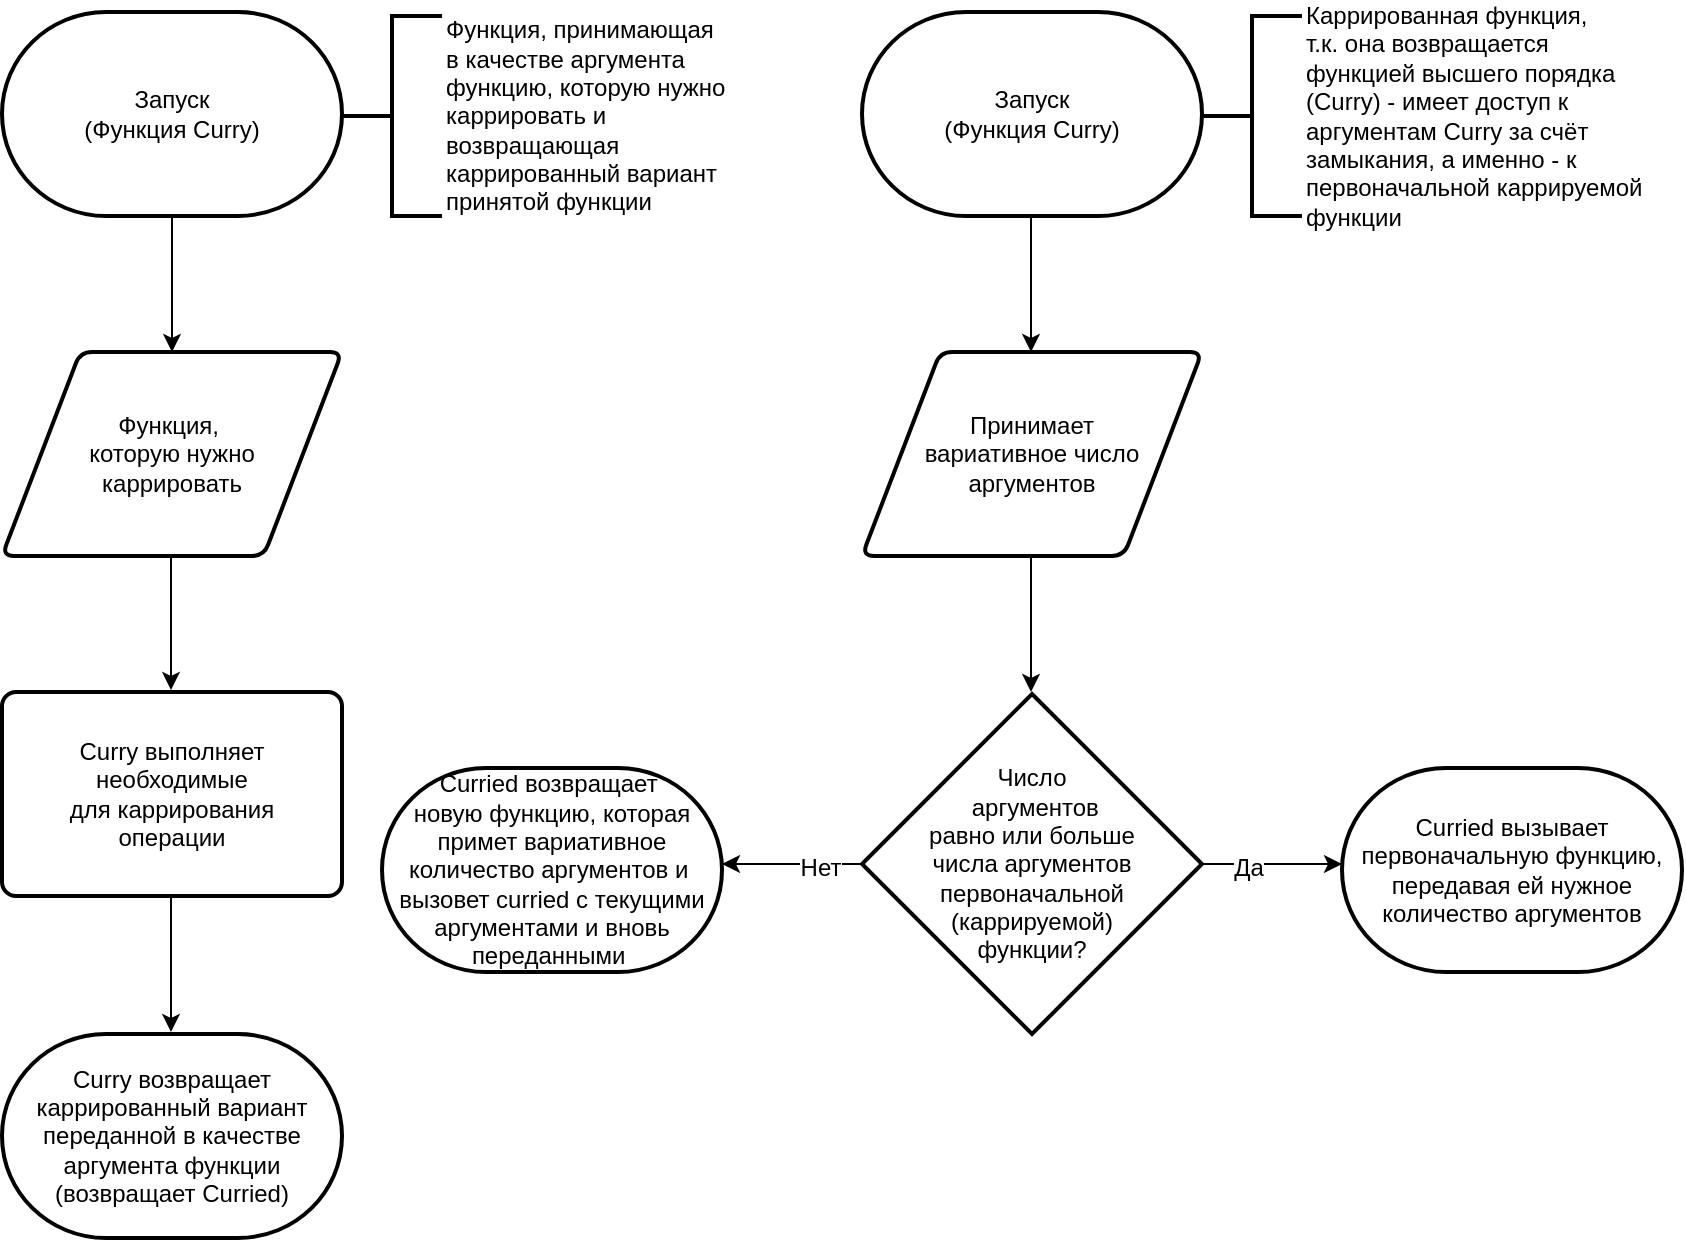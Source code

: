 <mxfile>
    <diagram id="WH9oHksoD1uJccYumJbU" name="Страница 1">
        <mxGraphModel dx="788" dy="451" grid="1" gridSize="10" guides="1" tooltips="1" connect="1" arrows="1" fold="1" page="1" pageScale="1" pageWidth="850" pageHeight="1100" math="0" shadow="0">
            <root>
                <mxCell id="0"/>
                <mxCell id="1" parent="0"/>
                <mxCell id="3" value="Запуск&lt;br&gt;(Функция Curry)" style="strokeWidth=2;html=1;shape=mxgraph.flowchart.terminator;whiteSpace=wrap;" parent="1" vertex="1">
                    <mxGeometry x="410" y="20" width="170" height="102" as="geometry"/>
                </mxCell>
                <mxCell id="5" value="Функция,&amp;nbsp;&lt;br&gt;которую нужно&lt;br&gt;каррировать" style="shape=parallelogram;html=1;strokeWidth=2;perimeter=parallelogramPerimeter;whiteSpace=wrap;rounded=1;arcSize=12;size=0.23;" parent="1" vertex="1">
                    <mxGeometry x="410" y="190" width="170" height="102" as="geometry"/>
                </mxCell>
                <mxCell id="6" value="" style="endArrow=classic;html=1;exitX=0.5;exitY=1;exitDx=0;exitDy=0;exitPerimeter=0;entryX=0.5;entryY=0;entryDx=0;entryDy=0;" parent="1" source="3" target="5" edge="1">
                    <mxGeometry width="50" height="50" relative="1" as="geometry">
                        <mxPoint x="400" y="220" as="sourcePoint"/>
                        <mxPoint x="450" y="170" as="targetPoint"/>
                    </mxGeometry>
                </mxCell>
                <mxCell id="7" value="Curry возвращает&lt;br&gt;каррированный вариант&lt;br&gt;переданной в качестве&lt;br&gt;аргумента функции&lt;br&gt;(возвращает Curried)" style="strokeWidth=2;html=1;shape=mxgraph.flowchart.terminator;whiteSpace=wrap;" parent="1" vertex="1">
                    <mxGeometry x="410" y="531" width="170" height="102" as="geometry"/>
                </mxCell>
                <mxCell id="9" value="" style="endArrow=classic;html=1;exitX=0.5;exitY=1;exitDx=0;exitDy=0;exitPerimeter=0;entryX=0.5;entryY=0;entryDx=0;entryDy=0;" parent="1" edge="1">
                    <mxGeometry width="50" height="50" relative="1" as="geometry">
                        <mxPoint x="494.5" y="291" as="sourcePoint"/>
                        <mxPoint x="494.5" y="359" as="targetPoint"/>
                    </mxGeometry>
                </mxCell>
                <mxCell id="10" value="Curry выполняет необходимые&lt;br&gt;для каррирования&lt;br&gt;операции" style="rounded=1;whiteSpace=wrap;html=1;absoluteArcSize=1;arcSize=14;strokeWidth=2;" parent="1" vertex="1">
                    <mxGeometry x="410" y="360" width="170" height="102" as="geometry"/>
                </mxCell>
                <mxCell id="11" value="" style="endArrow=classic;html=1;exitX=0.5;exitY=1;exitDx=0;exitDy=0;exitPerimeter=0;entryX=0.5;entryY=0;entryDx=0;entryDy=0;" parent="1" edge="1">
                    <mxGeometry width="50" height="50" relative="1" as="geometry">
                        <mxPoint x="494.5" y="462" as="sourcePoint"/>
                        <mxPoint x="494.5" y="530" as="targetPoint"/>
                    </mxGeometry>
                </mxCell>
                <mxCell id="17" value="Функция, принимающая&lt;br&gt;в качестве аргумента&lt;br&gt;функцию, которую нужно&lt;br&gt;каррировать и&amp;nbsp;&lt;br&gt;возвращающая&amp;nbsp;&lt;br&gt;каррированный вариант&lt;br&gt;принятой функции" style="strokeWidth=2;html=1;shape=mxgraph.flowchart.annotation_2;align=left;labelPosition=right;pointerEvents=1;" vertex="1" parent="1">
                    <mxGeometry x="580" y="22" width="50" height="100" as="geometry"/>
                </mxCell>
                <mxCell id="18" value="Запуск&lt;br&gt;(Функция Curry)" style="strokeWidth=2;html=1;shape=mxgraph.flowchart.terminator;whiteSpace=wrap;" vertex="1" parent="1">
                    <mxGeometry x="840" y="20" width="170" height="102" as="geometry"/>
                </mxCell>
                <mxCell id="19" value="" style="endArrow=classic;html=1;exitX=0.5;exitY=1;exitDx=0;exitDy=0;exitPerimeter=0;entryX=0.5;entryY=0;entryDx=0;entryDy=0;" edge="1" parent="1">
                    <mxGeometry width="50" height="50" relative="1" as="geometry">
                        <mxPoint x="924.5" y="122" as="sourcePoint"/>
                        <mxPoint x="924.5" y="190" as="targetPoint"/>
                    </mxGeometry>
                </mxCell>
                <mxCell id="20" value="Принимает&lt;br&gt;вариативное число&lt;br&gt;аргументов" style="shape=parallelogram;html=1;strokeWidth=2;perimeter=parallelogramPerimeter;whiteSpace=wrap;rounded=1;arcSize=12;size=0.23;" vertex="1" parent="1">
                    <mxGeometry x="840" y="190" width="170" height="102" as="geometry"/>
                </mxCell>
                <mxCell id="21" value="Каррированная функция,&lt;br&gt;т.к. она возвращается&lt;br&gt;функцией высшего порядка&lt;br&gt;(Curry) - имеет доступ к&amp;nbsp;&lt;br&gt;аргументам Curry за счёт&lt;br&gt;замыкания, а именно - к&lt;br&gt;первоначальной каррируемой&lt;br&gt;функции" style="strokeWidth=2;html=1;shape=mxgraph.flowchart.annotation_2;align=left;labelPosition=right;pointerEvents=1;" vertex="1" parent="1">
                    <mxGeometry x="1010" y="22" width="50" height="100" as="geometry"/>
                </mxCell>
                <mxCell id="22" value="&lt;font style=&quot;font-size: 12px;&quot;&gt;Число&lt;br&gt;&amp;nbsp;аргументов&lt;br&gt;равно или больше&lt;br&gt;числа аргументов&lt;br&gt;первоначальной (каррируемой)&lt;br&gt;функции?&lt;/font&gt;" style="strokeWidth=2;html=1;shape=mxgraph.flowchart.decision;whiteSpace=wrap;" vertex="1" parent="1">
                    <mxGeometry x="840" y="361" width="170" height="170" as="geometry"/>
                </mxCell>
                <mxCell id="26" value="" style="endArrow=classic;html=1;exitX=0.5;exitY=1;exitDx=0;exitDy=0;exitPerimeter=0;entryX=0.5;entryY=0;entryDx=0;entryDy=0;" edge="1" parent="1">
                    <mxGeometry width="50" height="50" relative="1" as="geometry">
                        <mxPoint x="924.5" y="292" as="sourcePoint"/>
                        <mxPoint x="924.5" y="360" as="targetPoint"/>
                    </mxGeometry>
                </mxCell>
                <mxCell id="27" value="" style="endArrow=classic;html=1;exitX=1;exitY=0.5;exitDx=0;exitDy=0;exitPerimeter=0;" edge="1" parent="1" source="22">
                    <mxGeometry width="50" height="50" relative="1" as="geometry">
                        <mxPoint x="934.5" y="302" as="sourcePoint"/>
                        <mxPoint x="1080" y="446" as="targetPoint"/>
                    </mxGeometry>
                </mxCell>
                <mxCell id="31" value="Да" style="edgeLabel;html=1;align=center;verticalAlign=middle;resizable=0;points=[];fontSize=12;" vertex="1" connectable="0" parent="27">
                    <mxGeometry x="-0.343" y="-2" relative="1" as="geometry">
                        <mxPoint as="offset"/>
                    </mxGeometry>
                </mxCell>
                <mxCell id="32" value="" style="endArrow=classic;html=1;exitX=0;exitY=0.5;exitDx=0;exitDy=0;exitPerimeter=0;" edge="1" parent="1" source="22">
                    <mxGeometry width="50" height="50" relative="1" as="geometry">
                        <mxPoint x="790" y="480" as="sourcePoint"/>
                        <mxPoint x="770" y="446" as="targetPoint"/>
                    </mxGeometry>
                </mxCell>
                <mxCell id="35" value="Нет" style="edgeLabel;html=1;align=center;verticalAlign=middle;resizable=0;points=[];fontSize=12;" vertex="1" connectable="0" parent="32">
                    <mxGeometry x="-0.385" y="2" relative="1" as="geometry">
                        <mxPoint as="offset"/>
                    </mxGeometry>
                </mxCell>
                <mxCell id="36" value="Curried вызывает первоначальную функцию, передавая ей нужное количество аргументов" style="strokeWidth=2;html=1;shape=mxgraph.flowchart.terminator;whiteSpace=wrap;" vertex="1" parent="1">
                    <mxGeometry x="1080" y="398" width="170" height="102" as="geometry"/>
                </mxCell>
                <mxCell id="38" value="Curried возвращает&amp;nbsp;&lt;br&gt;новую функцию, которая примет вариативное количество аргументов и&amp;nbsp; вызовет&amp;nbsp;curried с текущими аргументами и вновь переданными&amp;nbsp;" style="strokeWidth=2;html=1;shape=mxgraph.flowchart.terminator;whiteSpace=wrap;" vertex="1" parent="1">
                    <mxGeometry x="600" y="398" width="170" height="102" as="geometry"/>
                </mxCell>
            </root>
        </mxGraphModel>
    </diagram>
</mxfile>